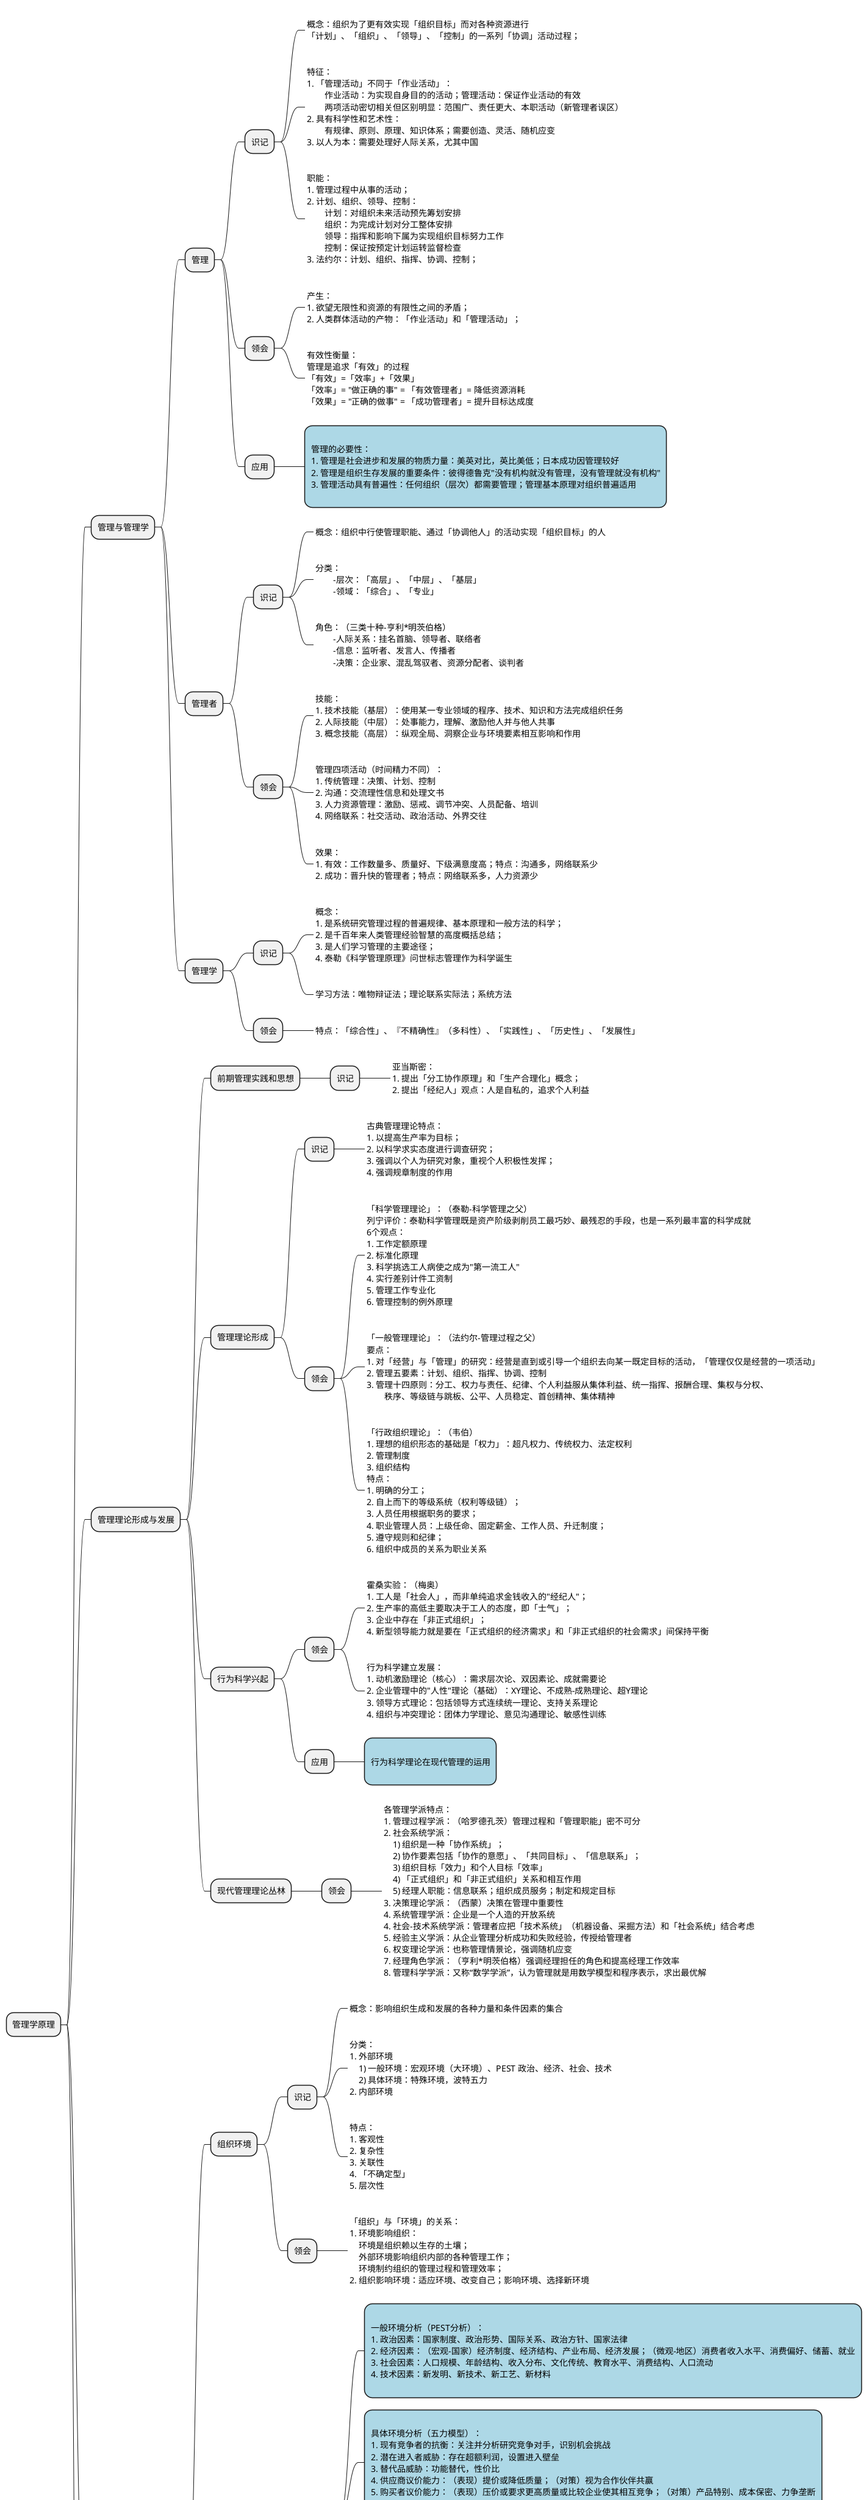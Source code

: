 @startmindmap

* 管理学原理
** 管理与管理学

*** 管理
**** 识记
*****_:
概念：组织为了更有效实现「组织目标」而对各种资源进行
「计划」、「组织」、「领导」、「控制」的一系列「协调」活动过程；
;
*****_:
特征：
1. 「管理活动」不同于「作业活动」：
	作业活动：为实现自身目的的活动；管理活动：保证作业活动的有效
	两项活动密切相关但区别明显：范围广、责任更大、本职活动（新管理者误区）
2. 具有科学性和艺术性：
	有规律、原则、原理、知识体系；需要创造、灵活、随机应变
3. 以人为本：需要处理好人际关系，尤其中国
;
*****_:
职能：
1. 管理过程中从事的活动；
2. 计划、组织、领导、控制：
	计划：对组织未来活动预先筹划安排
	组织：为完成计划对分工整体安排
	领导：指挥和影响下属为实现组织目标努力工作
	控制：保证按预定计划运转监督检查
3. 法约尔：计划、组织、指挥、协调、控制；
;
**** 领会
*****_:
产生：
1. 欲望无限性和资源的有限性之间的矛盾；
2. 人类群体活动的产物：「作业活动」和「管理活动」；
;
*****_:
有效性衡量：
管理是追求「有效」的过程
「有效」=「效率」+「效果」
「效率」= "做正确的事" = 「有效管理者」= 降低资源消耗
「效果」= "正确的做事" = 「成功管理者」= 提升目标达成度
;
**** 应用
*****[#lightblue]:
管理的必要性：
1. 管理是社会进步和发展的物质力量：美英对比，英比美低；日本成功因管理较好
2. 管理是组织生存发展的重要条件：彼得德鲁克"没有机构就没有管理，没有管理就没有机构"
3. 管理活动具有普遍性：任何组织（层次）都需要管理；管理基本原理对组织普遍适用
;

*** 管理者
**** 识记
*****_:
概念：组织中行使管理职能、通过「协调他人」的活动实现「组织目标」的人
;
*****_:
分类：
	-层次：「高层」、「中层」、「基层」
	-领域：「综合」、「专业」
;
*****_:
角色：（三类十种-亨利*明茨伯格）
	-人际关系：挂名首脑、领导者、联络者
	-信息：监听者、发言人、传播者
	-决策：企业家、混乱驾驭者、资源分配者、谈判者
;
**** 领会
*****_:
技能：
1. 技术技能（基层）：使用某一专业领域的程序、技术、知识和方法完成组织任务
2. 人际技能（中层）：处事能力，理解、激励他人并与他人共事
3. 概念技能（高层）：纵观全局、洞察企业与环境要素相互影响和作用
;
*****_:
管理四项活动（时间精力不同）：
1. 传统管理：决策、计划、控制
2. 沟通：交流理性信息和处理文书
3. 人力资源管理：激励、惩戒、调节冲突、人员配备、培训
4. 网络联系：社交活动、政治活动、外界交往
;
*****_:
效果：
1. 有效：工作数量多、质量好、下级满意度高；特点：沟通多，网络联系少
2. 成功：晋升快的管理者；特点：网络联系多，人力资源少
;

*** 管理学
**** 识记
*****_:
概念：
1. 是系统研究管理过程的普遍规律、基本原理和一般方法的科学；
2. 是千百年来人类管理经验智慧的高度概括总结；
3. 是人们学习管理的主要途径；
4. 泰勒《科学管理原理》问世标志管理作为科学诞生
;
*****_:
学习方法：唯物辩证法；理论联系实际法；系统方法
;
**** 领会
*****_:
特点：「综合性」、『不精确性』（多科性）、「实践性」、「历史性」、「发展性」
;

** 管理理论形成与发展

*** 前期管理实践和思想
**** 识记
*****_:
亚当斯密：
1. 提出「分工协作原理」和「生产合理化」概念；
2. 提出「经纪人」观点：人是自私的，追求个人利益
;

*** 管理理论形成
**** 识记
*****_:
古典管理理论特点：
1. 以提高生产率为目标；
2. 以科学求实态度进行调查研究；
3. 强调以个人为研究对象，重视个人积极性发挥；
4. 强调规章制度的作用
;
**** 领会
*****_:
「科学管理理论」：（泰勒-科学管理之父）
列宁评价：泰勒科学管理既是资产阶级剥削员工最巧妙、最残忍的手段，也是一系列最丰富的科学成就
6个观点：
1. 工作定额原理
2. 标准化原理
3. 科学挑选工人病使之成为"第一流工人"
4. 实行差别计件工资制
5. 管理工作专业化
6. 管理控制的例外原理
;
*****_:
「一般管理理论」：（法约尔-管理过程之父）
要点：
1. 对「经营」与「管理」的研究：经营是直到或引导一个组织去向某一既定目标的活动，「管理仅仅是经营的一项活动」
2. 管理五要素：计划、组织、指挥、协调、控制
3. 管理十四原则：分工、权力与责任、纪律、个人利益服从集体利益、统一指挥、报酬合理、集权与分权、
	秩序、等级链与跳板、公平、人员稳定、首创精神、集体精神
;
*****_:
「行政组织理论」：（韦伯）
1. 理想的组织形态的基础是「权力」：超凡权力、传统权力、法定权利
2. 管理制度
3. 组织结构
特点：
1. 明确的分工；
2. 自上而下的等级系统（权利等级链）；
3. 人员任用根据职务的要求；
4. 职业管理人员：上级任命、固定薪金、工作人员、升迁制度；
5. 遵守规则和纪律；
6. 组织中成员的关系为职业关系
;

*** 行为科学兴起
**** 领会
*****_:
霍桑实验：（梅奥）
1. 工人是「社会人」，而非单纯追求金钱收入的"经纪人"；
2. 生产率的高低主要取决于工人的态度，即「士气」；
3. 企业中存在「非正式组织」；
4. 新型领导能力就是要在「正式组织的经济需求」和「非正式组织的社会需求」间保持平衡
;
*****_:
行为科学建立发展：
1. 动机激励理论（核心）：需求层次论、双因素论、成就需要论
2. 企业管理中的"人性"理论（基础）：XY理论、不成熟-成熟理论、超Y理论
3. 领导方式理论：包括领导方式连续统一理论、支持关系理论
4. 组织与冲突理论：团体力学理论、意见沟通理论、敏感性训练
;
**** 应用
*****[#lightblue]:
行为科学理论在现代管理的运用
;

*** 现代管理理论丛林
**** 领会
*****_:
各管理学派特点：
1. 管理过程学派：（哈罗德孔茨）管理过程和「管理职能」密不可分
2. 社会系统学派：
    1) 组织是一种「协作系统」；
    2) 协作要素包括「协作的意愿」、「共同目标」、「信息联系」；
    3) 组织目标「效力」和个人目标「效率」
    4) 「正式组织」和「非正式组织」关系和相互作用
    5) 经理人职能：信息联系；组织成员服务；制定和规定目标
3. 决策理论学派：（西蒙）决策在管理中重要性
4. 系统管理学派：企业是一个人造的开放系统
4. 社会-技术系统学派：管理者应把「技术系统」（机器设备、采掘方法）和「社会系统」结合考虑
5. 经验主义学派：从企业管理分析成功和失败经验，传授给管理者
6. 权变理论学派：也称管理情景论，强调随机应变
7. 经理角色学派：（亨利*明茨伯格）强调经理担任的角色和提高经理工作效率
8. 管理科学学派：又称“数学学派”，认为管理就是用数学模型和程序表示，求出最优解
;

** 组织环境和组织文化

*** 组织环境
**** 识记
*****_:
概念：影响组织生成和发展的各种力量和条件因素的集合
;
*****_:
分类：
1. 外部环境
    1) 一般环境：宏观环境（大环境）、PEST 政治、经济、社会、技术
    2) 具体环境：特殊环境，波特五力
2. 内部环境
;
*****_:
特点：
1. 客观性
2. 复杂性
3. 关联性
4. 「不确定型」
5. 层次性
;
**** 领会
*****_:
「组织」与「环境」的关系：
1. 环境影响组织：
    环境是组织赖以生存的土壤；
    外部环境影响组织内部的各种管理工作；
    环境制约组织的管理过程和管理效率；
2. 组织影响环境：适应环境、改变自己；影响环境、选择新环境
;

*** 组织环境分析
**** 应用
*****[#lightblue]:
一般环境分析（PEST分析）：
1. 政治因素：国家制度、政治形势、国际关系、政治方针、国家法律
2. 经济因素：（宏观-国家）经济制度、经济结构、产业布局、经济发展；（微观-地区）消费者收入水平、消费偏好、储蓄、就业
3. 社会因素：人口规模、年龄结构、收入分布、文化传统、教育水平、消费结构、人口流动
4. 技术因素：新发明、新技术、新工艺、新材料
;
*****[#lightblue]:
具体环境分析（五力模型）：
1. 现有竞争者的抗衡：关注并分析研究竞争对手，识别机会挑战
2. 潜在进入者威胁：存在超额利润，设置进入壁垒
3. 替代品威胁：功能替代，性价比
4. 供应商议价能力：（表现）提价或降低质量；（对策）视为合作伙伴共赢
5. 购买者议价能力：（表现）压价或要求更高质量或比较企业使其相互竞争；（对策）产品特别、成本保密、力争垄断
;
*****[#lightblue]:
内部环境分析：
目的：掌握组织历史和目前现状，明确组织优势和劣势，扬长避短
内容：组织结构、组织文化、资源条件、价值链、核心能力
方法：
    纵向分析：组织各方面职能的历史演化，发现组织的优势劣势
    横向分析：将组织的情况和行业水平横向比较，发现对于行业的平均优势劣势
;
*****[#lightblue]:
SWOT分析：
含义：优势(Strengths)、劣势(Weaknesses)、机会(Opportunities)、威胁(Threats)
步骤：1、分析优势劣势 2、分析机会威胁 3、将内外组合形成可行的发展战略
组合：优势-机会(SO)、劣势-机会(WO)、优势-威胁(ST)、劣势-威胁(WT)
;

*** 组织文化
**** 识记
*****_:
概念：组织文化（企业文化）是一个组织的价值观、信念、仪式、符号、处事方式等组成的特有文化形象，
一个企业的动力及凝聚力都来自于企业文化，技术知识一个平台
;
*****_:
层次：
1. 理念层：核心和灵魂
2. 制度和行为层：规章制度和行为准则
3. 象征层：物质层，具体体现
;
*****_:
特征：
1. 客观性：有组织必然存在组织文化
2. 独特性：组织会形成各自独特的组织文化
3. 相对稳定性：长期积淀形成
4. 继承融合性：继承发展
5. 发展性：随着社会发展、环境变化逐步演进
;
**** 领会
*****_:
产生：孕育于日本，产生于美国
;
*****_:
发展：美国关礼杰对日本的管理思想反思和多角度比较研究，发明一系列著作，共同点：
1. 分析了西方管理的不足之处，忽视社会科学研究，忽视了人的感情因素
2. 肯定了企业文化在企业生存发展的关键作用
;
**** 应用
*****[#lightblue]:
功能：
1. 导向功能：软约束，引导全员朝目标前进
2. 凝聚功能：培养认同感和归属感，形成向心力
3. 激励功能：调动员工积极性
4. 调适功能：改变员工旧的价值观、建立新价值观
5. 辐射功能：组织文化具有学习性、分享性和传递性，向外辐射
;
*****[#lightblue]:
塑造途径：
1. 确立合适的「价值观标准」；
2. 选择与组织价值观相融的「应聘者」；
3. 强化「员工的认同感」；
4. 建立符合组织文化要求的「奖励」系统；
5. 不断「丰富和完善」组织文化
;

** 管理道德和社会责任

*** 管理道德概述
**** 识记
*****_:
概念：道德一般可分为「社会公德」、「家庭美德」、「职业道德」三类；
「职业道德」是同人们的职业活动紧密联系的符合职业特点所要求的道德准则、道德情操与道德品质的总和；
「管理道德」作为一种特殊的「职业道德」，是从事管理工作的管理者的行为准则与规范的总和，是特殊的
职业道德规范，是对管理者提出的道德要求；
;
*****_:
特征：
1. 普遍性：适用于各个领域管理
2. 特殊性：调整管理关系、规范管理行为
3. 非强制性：受舆论影响
4. 变动性：不断变化发展丰富
5. 社会教化性：管理者的道德示范和引导作用
;
**** 领会
*****_:
影响因素：
1. 道德发展阶段：
    前惯例层次：最低层次，受个人利益支配
    惯例层次：道德观受他人期望影响。为整体利益着想的事道德良性的，否则是恶性的
    原则层次：最高层次，个人道德原则。强调个性和个人英雄主义，充分施展和发展自我
2. 个人特征：
    自我强度：度量一个人的信念强度
    控制中心：度量人们在多大程度上是自己命运的主宰
3. 组织结构变量：模糊的组织结构和只看重结果的绩效评估都会影响管理者道德
4. 组织文化：组织文化的内容和强度影响道德行为
5. 问题强度：道德问题强度会直接影响管理者的决策。问题强度较大时，我们更期望管理者采取道德的行为
;
*****_:
培育途径：
1. 挑选道德素质高的管理者：至少是一个高道德标准律己的人
2. 做好管理道德教育工作：提高认识、培养情感、锻炼意志、鉴定信念、梳理典型
3. 提炼规范管理道德准则：形成标准，实行管理道德规范化管理
4. 管理道德列入岗位考核内容：加强检查、考核、奖惩
5. 提供正式的保护机制：不用担心斥责或报复行事
;

*** 社会责任
**** 识记
*****_:
含义：社会责任是指组织在遵循、维护和改善社会秩序、保护增加社会福利方面所承担的职责和义务
;
*****_:
两种不同的社会责任观：
1. 古典观（纯经济）：认为企业只应该对股东负责，企业只要是股东的利益得到满足，就是具有社会责任的表现
    该观点核心思想是企业管理者唯一的社会责任就是实现利润最大化，谋求最大投资回报
2. 社会经济观：认为企业除了要赚取合理利润以外，还应为相关利益群体承担起应该负担的社会责任
    必须以不污染、不歧视、不从事欺骗的广告宣传来保护社会福利
;
**** 领会
*****_:
「社会责任」与「经营业绩」：
企业社会责任与经营业绩之间的关系没有统一结论
大量实践表明：企业遵守严格的环境标准、从事环境公益事业，「短期内无疑会增加经营成本」，但「长期来看，责任与业绩是正相关」
企业履行社会责任有助于提高强企业绩效，梳理良好公众形象，获得更多外部支持，从而提高经济绩效
企业可以从以下方面着手：
1.员工：尊重员工话语权，为员工创造自由的工作环境
2.慈善、公益：参加力所能及公益、慈善活动，帮助困难群体
3.环境保护：生产中充分考虑社会责任，建立“绿色”、可持续发展
;
**** 应用
*****[#lightblue]:
具体体现：
1. 对「雇员」的责任：“以人为本”维护员工的合法权益，建立规范和谐稳定的劳动关系
2. 对「顾客」的责任：提供安全的产品、售后服务、必要指导和赋予顾客自主选择的权利
3. 对「竞争对手」的责任：不假冒其他企业的商标，不生产假冒伪劣产品
4. 对「环境」的责任：维护环境质量、使用清洁能源、共同应对气候变化和保护生物多样性
5. 对「社会发展」的责任：救助灾害、救济贫困、赞助教育、科学、文化、卫生
;

@endmindmap
